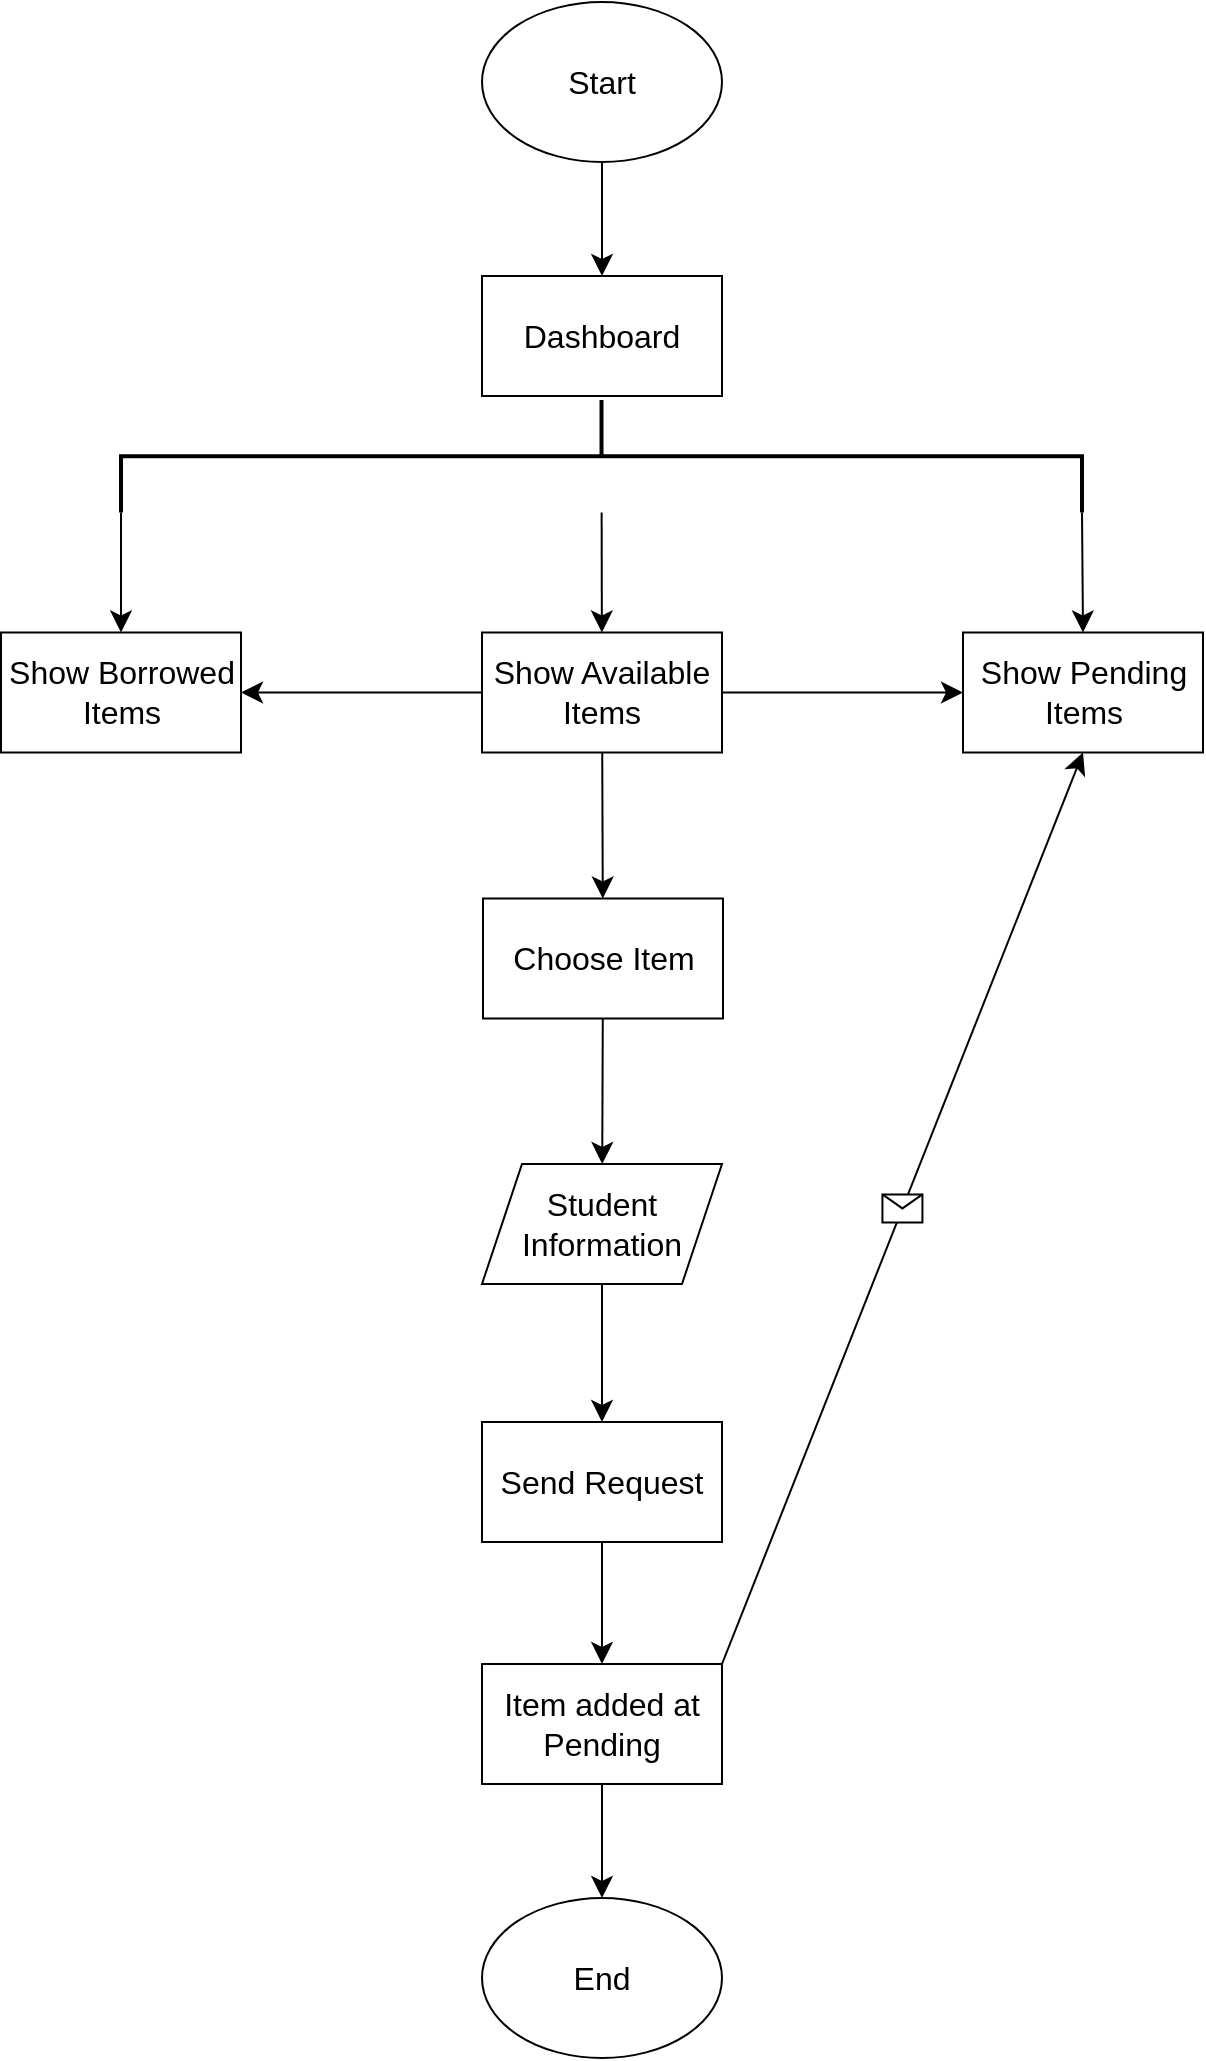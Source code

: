 <mxfile version="21.7.5" type="device">
  <diagram name="Page-1" id="msWykIoHM0EV5T-qIwoC">
    <mxGraphModel dx="2121" dy="740" grid="0" gridSize="10" guides="1" tooltips="1" connect="1" arrows="1" fold="1" page="0" pageScale="1" pageWidth="850" pageHeight="1100" math="0" shadow="0">
      <root>
        <mxCell id="0" />
        <mxCell id="1" parent="0" />
        <mxCell id="4jchnTSm9dGLFL6Cfuig-41" value="" style="edgeStyle=none;curved=1;rounded=0;orthogonalLoop=1;jettySize=auto;html=1;fontSize=12;startSize=8;endSize=8;" edge="1" parent="1" source="4jchnTSm9dGLFL6Cfuig-39" target="4jchnTSm9dGLFL6Cfuig-40">
          <mxGeometry relative="1" as="geometry" />
        </mxCell>
        <mxCell id="4jchnTSm9dGLFL6Cfuig-39" value="Start" style="ellipse;whiteSpace=wrap;html=1;fontSize=16;" vertex="1" parent="1">
          <mxGeometry x="-208" y="33" width="120" height="80" as="geometry" />
        </mxCell>
        <mxCell id="4jchnTSm9dGLFL6Cfuig-40" value="Dashboard" style="whiteSpace=wrap;html=1;fontSize=16;" vertex="1" parent="1">
          <mxGeometry x="-208" y="170" width="120" height="60" as="geometry" />
        </mxCell>
        <mxCell id="4jchnTSm9dGLFL6Cfuig-68" style="edgeStyle=none;curved=1;rounded=0;orthogonalLoop=1;jettySize=auto;html=1;fontSize=12;startSize=8;endSize=8;" edge="1" parent="1" source="4jchnTSm9dGLFL6Cfuig-42" target="4jchnTSm9dGLFL6Cfuig-67">
          <mxGeometry relative="1" as="geometry" />
        </mxCell>
        <mxCell id="4jchnTSm9dGLFL6Cfuig-42" value="Choose Item" style="whiteSpace=wrap;html=1;fontSize=16;" vertex="1" parent="1">
          <mxGeometry x="-207.5" y="481.25" width="120" height="60" as="geometry" />
        </mxCell>
        <mxCell id="4jchnTSm9dGLFL6Cfuig-46" value="" style="edgeStyle=none;curved=1;rounded=0;orthogonalLoop=1;jettySize=auto;html=1;fontSize=12;startSize=8;endSize=8;" edge="1" parent="1" source="4jchnTSm9dGLFL6Cfuig-44" target="4jchnTSm9dGLFL6Cfuig-42">
          <mxGeometry relative="1" as="geometry" />
        </mxCell>
        <mxCell id="4jchnTSm9dGLFL6Cfuig-48" value="" style="edgeStyle=none;curved=1;rounded=0;orthogonalLoop=1;jettySize=auto;html=1;fontSize=12;startSize=8;endSize=8;" edge="1" parent="1" source="4jchnTSm9dGLFL6Cfuig-44" target="4jchnTSm9dGLFL6Cfuig-47">
          <mxGeometry relative="1" as="geometry" />
        </mxCell>
        <mxCell id="4jchnTSm9dGLFL6Cfuig-50" value="" style="edgeStyle=none;curved=1;rounded=0;orthogonalLoop=1;jettySize=auto;html=1;fontSize=12;startSize=8;endSize=8;" edge="1" parent="1" source="4jchnTSm9dGLFL6Cfuig-44" target="4jchnTSm9dGLFL6Cfuig-49">
          <mxGeometry relative="1" as="geometry" />
        </mxCell>
        <mxCell id="4jchnTSm9dGLFL6Cfuig-44" value="Show Available Items" style="whiteSpace=wrap;html=1;fontSize=16;" vertex="1" parent="1">
          <mxGeometry x="-208" y="348.25" width="120" height="60" as="geometry" />
        </mxCell>
        <mxCell id="4jchnTSm9dGLFL6Cfuig-47" value="Show Borrowed Items" style="whiteSpace=wrap;html=1;fontSize=16;" vertex="1" parent="1">
          <mxGeometry x="-448.5" y="348.25" width="120" height="60" as="geometry" />
        </mxCell>
        <mxCell id="4jchnTSm9dGLFL6Cfuig-49" value="Show Pending Items" style="whiteSpace=wrap;html=1;fontSize=16;" vertex="1" parent="1">
          <mxGeometry x="32.5" y="348.25" width="120" height="60" as="geometry" />
        </mxCell>
        <mxCell id="4jchnTSm9dGLFL6Cfuig-59" style="edgeStyle=none;curved=1;rounded=0;orthogonalLoop=1;jettySize=auto;html=1;exitX=1;exitY=1;exitDx=0;exitDy=0;exitPerimeter=0;entryX=0.5;entryY=0;entryDx=0;entryDy=0;fontSize=12;startSize=8;endSize=8;" edge="1" parent="1" source="4jchnTSm9dGLFL6Cfuig-63" target="4jchnTSm9dGLFL6Cfuig-47">
          <mxGeometry relative="1" as="geometry">
            <mxPoint x="-388.5" y="327.5" as="sourcePoint" />
          </mxGeometry>
        </mxCell>
        <mxCell id="4jchnTSm9dGLFL6Cfuig-60" style="edgeStyle=none;curved=1;rounded=0;orthogonalLoop=1;jettySize=auto;html=1;exitX=1;exitY=0;exitDx=0;exitDy=0;exitPerimeter=0;entryX=0.5;entryY=0;entryDx=0;entryDy=0;fontSize=12;startSize=8;endSize=8;" edge="1" parent="1" source="4jchnTSm9dGLFL6Cfuig-63" target="4jchnTSm9dGLFL6Cfuig-49">
          <mxGeometry relative="1" as="geometry">
            <mxPoint x="92.5" y="327.5" as="sourcePoint" />
          </mxGeometry>
        </mxCell>
        <mxCell id="4jchnTSm9dGLFL6Cfuig-56" style="edgeStyle=none;curved=1;rounded=0;orthogonalLoop=1;jettySize=auto;html=1;exitX=1;exitY=0.5;exitDx=0;exitDy=0;exitPerimeter=0;fontSize=12;startSize=8;endSize=8;" edge="1" parent="1">
          <mxGeometry relative="1" as="geometry">
            <mxPoint x="-148" y="327.5" as="sourcePoint" />
            <mxPoint x="-148" y="327.5" as="targetPoint" />
          </mxGeometry>
        </mxCell>
        <mxCell id="4jchnTSm9dGLFL6Cfuig-66" style="edgeStyle=none;curved=1;rounded=0;orthogonalLoop=1;jettySize=auto;html=1;fontSize=12;startSize=8;endSize=8;" edge="1" parent="1" source="4jchnTSm9dGLFL6Cfuig-63" target="4jchnTSm9dGLFL6Cfuig-44">
          <mxGeometry relative="1" as="geometry" />
        </mxCell>
        <mxCell id="4jchnTSm9dGLFL6Cfuig-63" value="" style="strokeWidth=2;html=1;shape=mxgraph.flowchart.annotation_2;align=left;labelPosition=right;pointerEvents=1;fontSize=16;rotation=90;" vertex="1" parent="1">
          <mxGeometry x="-176.37" y="19.88" width="56.25" height="480.5" as="geometry" />
        </mxCell>
        <mxCell id="4jchnTSm9dGLFL6Cfuig-72" value="" style="edgeStyle=none;curved=1;rounded=0;orthogonalLoop=1;jettySize=auto;html=1;fontSize=12;startSize=8;endSize=8;" edge="1" parent="1" source="4jchnTSm9dGLFL6Cfuig-67" target="4jchnTSm9dGLFL6Cfuig-71">
          <mxGeometry relative="1" as="geometry" />
        </mxCell>
        <mxCell id="4jchnTSm9dGLFL6Cfuig-67" value="Student Information" style="shape=parallelogram;perimeter=parallelogramPerimeter;whiteSpace=wrap;html=1;fixedSize=1;fontSize=16;" vertex="1" parent="1">
          <mxGeometry x="-208" y="614" width="120" height="60" as="geometry" />
        </mxCell>
        <mxCell id="4jchnTSm9dGLFL6Cfuig-74" value="" style="edgeStyle=none;curved=1;rounded=0;orthogonalLoop=1;jettySize=auto;html=1;fontSize=12;startSize=8;endSize=8;" edge="1" parent="1" source="4jchnTSm9dGLFL6Cfuig-71" target="4jchnTSm9dGLFL6Cfuig-73">
          <mxGeometry relative="1" as="geometry" />
        </mxCell>
        <mxCell id="4jchnTSm9dGLFL6Cfuig-71" value="Send Request" style="whiteSpace=wrap;html=1;fontSize=16;" vertex="1" parent="1">
          <mxGeometry x="-208" y="743" width="120" height="60" as="geometry" />
        </mxCell>
        <mxCell id="4jchnTSm9dGLFL6Cfuig-78" value="" style="edgeStyle=none;curved=1;rounded=0;orthogonalLoop=1;jettySize=auto;html=1;fontSize=12;startSize=8;endSize=8;entryX=0.5;entryY=0;entryDx=0;entryDy=0;" edge="1" parent="1" source="4jchnTSm9dGLFL6Cfuig-73" target="4jchnTSm9dGLFL6Cfuig-79">
          <mxGeometry relative="1" as="geometry">
            <mxPoint x="-148" y="1144" as="targetPoint" />
          </mxGeometry>
        </mxCell>
        <mxCell id="4jchnTSm9dGLFL6Cfuig-73" value="Item added at Pending" style="whiteSpace=wrap;html=1;fontSize=16;" vertex="1" parent="1">
          <mxGeometry x="-208" y="864" width="120" height="60" as="geometry" />
        </mxCell>
        <mxCell id="4jchnTSm9dGLFL6Cfuig-75" value="" style="endArrow=classic;html=1;rounded=0;fontSize=12;startSize=8;endSize=8;curved=1;entryX=0.5;entryY=1;entryDx=0;entryDy=0;exitX=1;exitY=0;exitDx=0;exitDy=0;" edge="1" parent="1" source="4jchnTSm9dGLFL6Cfuig-73" target="4jchnTSm9dGLFL6Cfuig-49">
          <mxGeometry relative="1" as="geometry">
            <mxPoint x="-55" y="932" as="sourcePoint" />
            <mxPoint x="45" y="932" as="targetPoint" />
          </mxGeometry>
        </mxCell>
        <mxCell id="4jchnTSm9dGLFL6Cfuig-76" value="" style="shape=message;html=1;outlineConnect=0;fontSize=16;" vertex="1" parent="4jchnTSm9dGLFL6Cfuig-75">
          <mxGeometry width="20" height="14" relative="1" as="geometry">
            <mxPoint x="-10" y="-7" as="offset" />
          </mxGeometry>
        </mxCell>
        <mxCell id="4jchnTSm9dGLFL6Cfuig-79" value="End" style="ellipse;whiteSpace=wrap;html=1;fontSize=16;" vertex="1" parent="1">
          <mxGeometry x="-208" y="981" width="120" height="80" as="geometry" />
        </mxCell>
      </root>
    </mxGraphModel>
  </diagram>
</mxfile>
